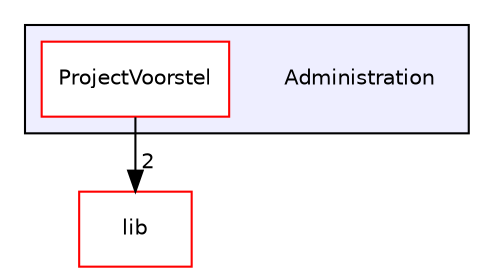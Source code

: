 digraph "Administration" {
  compound=true
  node [ fontsize="10", fontname="Helvetica"];
  edge [ labelfontsize="10", labelfontname="Helvetica"];
  subgraph clusterdir_0a2892879a2f0ed01cfc9811a7c98e05 {
    graph [ bgcolor="#eeeeff", pencolor="black", label="" URL="dir_0a2892879a2f0ed01cfc9811a7c98e05.html"];
    dir_0a2892879a2f0ed01cfc9811a7c98e05 [shape=plaintext label="Administration"];
    dir_0b0c656c242ebea6f0ad5bc76ebc3519 [shape=box label="ProjectVoorstel" color="red" fillcolor="white" style="filled" URL="dir_0b0c656c242ebea6f0ad5bc76ebc3519.html"];
  }
  dir_97aefd0d527b934f1d99a682da8fe6a9 [shape=box label="lib" fillcolor="white" style="filled" color="red" URL="dir_97aefd0d527b934f1d99a682da8fe6a9.html"];
  dir_0b0c656c242ebea6f0ad5bc76ebc3519->dir_97aefd0d527b934f1d99a682da8fe6a9 [headlabel="2", labeldistance=1.5 headhref="dir_000001_000004.html"];
}
